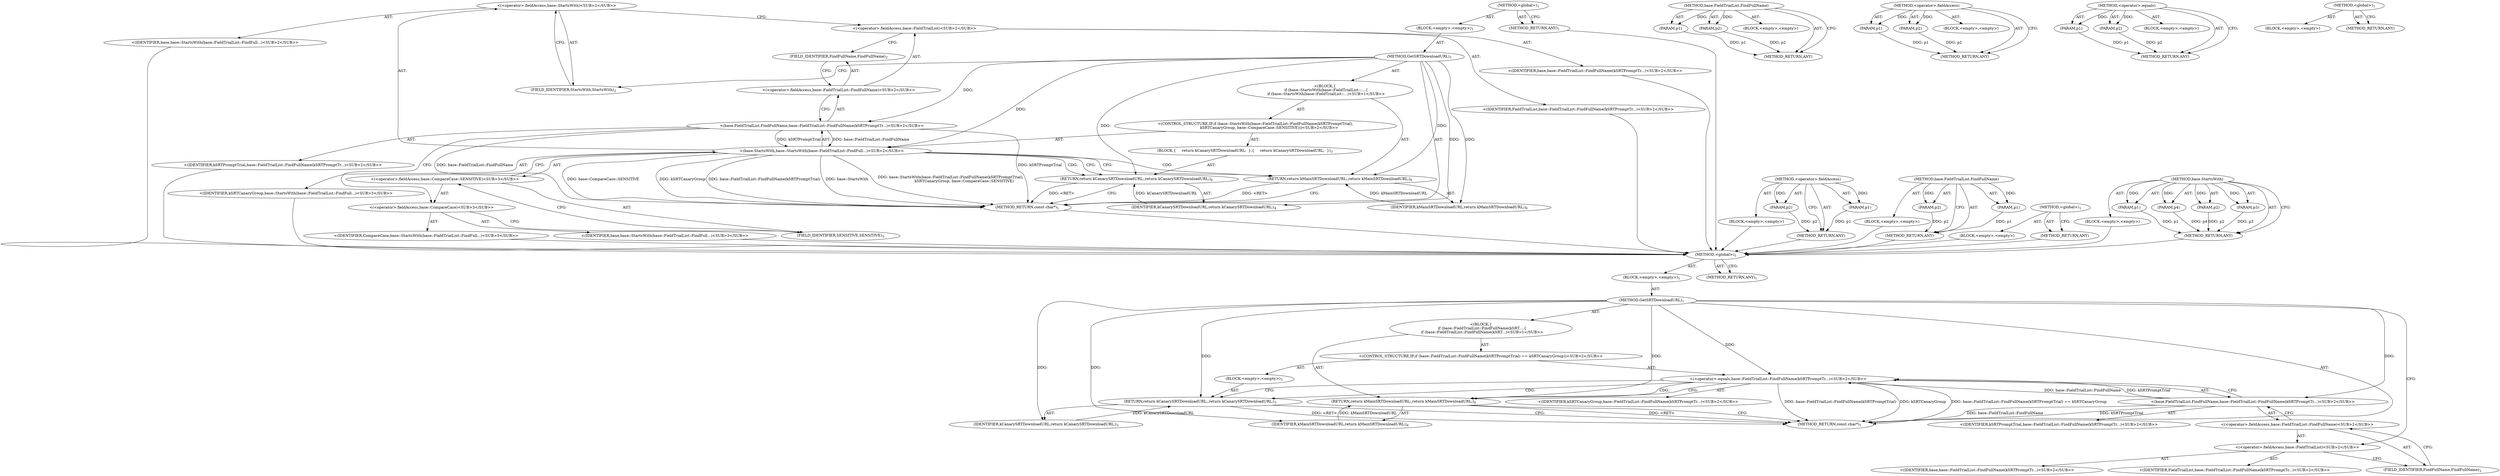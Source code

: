 digraph "&lt;global&gt;" {
vulnerable_6 [label=<(METHOD,&lt;global&gt;)<SUB>1</SUB>>];
vulnerable_7 [label=<(BLOCK,&lt;empty&gt;,&lt;empty&gt;)<SUB>1</SUB>>];
vulnerable_8 [label=<(METHOD,GetSRTDownloadURL)<SUB>1</SUB>>];
vulnerable_9 [label="<(BLOCK,{
  if (base::FieldTrialList::FindFullName(kSRT...,{
  if (base::FieldTrialList::FindFullName(kSRT...)<SUB>1</SUB>>"];
vulnerable_10 [label="<(CONTROL_STRUCTURE,IF,if (base::FieldTrialList::FindFullName(kSRTPromptTrial) == kSRTCanaryGroup))<SUB>2</SUB>>"];
vulnerable_11 [label="<(&lt;operator&gt;.equals,base::FieldTrialList::FindFullName(kSRTPromptTr...)<SUB>2</SUB>>"];
vulnerable_12 [label="<(base.FieldTrialList.FindFullName,base::FieldTrialList::FindFullName(kSRTPromptTr...)<SUB>2</SUB>>"];
vulnerable_13 [label="<(&lt;operator&gt;.fieldAccess,base::FieldTrialList::FindFullName)<SUB>2</SUB>>"];
vulnerable_14 [label="<(&lt;operator&gt;.fieldAccess,base::FieldTrialList)<SUB>2</SUB>>"];
vulnerable_15 [label="<(IDENTIFIER,base,base::FieldTrialList::FindFullName(kSRTPromptTr...)<SUB>2</SUB>>"];
vulnerable_16 [label="<(IDENTIFIER,FieldTrialList,base::FieldTrialList::FindFullName(kSRTPromptTr...)<SUB>2</SUB>>"];
vulnerable_17 [label=<(FIELD_IDENTIFIER,FindFullName,FindFullName)<SUB>2</SUB>>];
vulnerable_18 [label="<(IDENTIFIER,kSRTPromptTrial,base::FieldTrialList::FindFullName(kSRTPromptTr...)<SUB>2</SUB>>"];
vulnerable_19 [label="<(IDENTIFIER,kSRTCanaryGroup,base::FieldTrialList::FindFullName(kSRTPromptTr...)<SUB>2</SUB>>"];
vulnerable_20 [label=<(BLOCK,&lt;empty&gt;,&lt;empty&gt;)<SUB>3</SUB>>];
vulnerable_21 [label=<(RETURN,return kCanarySRTDownloadURL;,return kCanarySRTDownloadURL;)<SUB>3</SUB>>];
vulnerable_22 [label=<(IDENTIFIER,kCanarySRTDownloadURL,return kCanarySRTDownloadURL;)<SUB>3</SUB>>];
vulnerable_23 [label=<(RETURN,return kMainSRTDownloadURL;,return kMainSRTDownloadURL;)<SUB>4</SUB>>];
vulnerable_24 [label=<(IDENTIFIER,kMainSRTDownloadURL,return kMainSRTDownloadURL;)<SUB>4</SUB>>];
vulnerable_25 [label=<(METHOD_RETURN,const char*)<SUB>1</SUB>>];
vulnerable_27 [label=<(METHOD_RETURN,ANY)<SUB>1</SUB>>];
vulnerable_49 [label=<(METHOD,base.FieldTrialList.FindFullName)>];
vulnerable_50 [label=<(PARAM,p1)>];
vulnerable_51 [label=<(PARAM,p2)>];
vulnerable_52 [label=<(BLOCK,&lt;empty&gt;,&lt;empty&gt;)>];
vulnerable_53 [label=<(METHOD_RETURN,ANY)>];
vulnerable_54 [label=<(METHOD,&lt;operator&gt;.fieldAccess)>];
vulnerable_55 [label=<(PARAM,p1)>];
vulnerable_56 [label=<(PARAM,p2)>];
vulnerable_57 [label=<(BLOCK,&lt;empty&gt;,&lt;empty&gt;)>];
vulnerable_58 [label=<(METHOD_RETURN,ANY)>];
vulnerable_44 [label=<(METHOD,&lt;operator&gt;.equals)>];
vulnerable_45 [label=<(PARAM,p1)>];
vulnerable_46 [label=<(PARAM,p2)>];
vulnerable_47 [label=<(BLOCK,&lt;empty&gt;,&lt;empty&gt;)>];
vulnerable_48 [label=<(METHOD_RETURN,ANY)>];
vulnerable_38 [label=<(METHOD,&lt;global&gt;)<SUB>1</SUB>>];
vulnerable_39 [label=<(BLOCK,&lt;empty&gt;,&lt;empty&gt;)>];
vulnerable_40 [label=<(METHOD_RETURN,ANY)>];
fixed_6 [label=<(METHOD,&lt;global&gt;)<SUB>1</SUB>>];
fixed_7 [label=<(BLOCK,&lt;empty&gt;,&lt;empty&gt;)<SUB>1</SUB>>];
fixed_8 [label=<(METHOD,GetSRTDownloadURL)<SUB>1</SUB>>];
fixed_9 [label="<(BLOCK,{
  if (base::StartsWith(base::FieldTrialList::...,{
  if (base::StartsWith(base::FieldTrialList::...)<SUB>1</SUB>>"];
fixed_10 [label="<(CONTROL_STRUCTURE,IF,if (base::StartsWith(base::FieldTrialList::FindFullName(kSRTPromptTrial),
                       kSRTCanaryGroup, base::CompareCase::SENSITIVE)))<SUB>2</SUB>>"];
fixed_11 [label="<(base.StartsWith,base::StartsWith(base::FieldTrialList::FindFull...)<SUB>2</SUB>>"];
fixed_12 [label="<(&lt;operator&gt;.fieldAccess,base::StartsWith)<SUB>2</SUB>>"];
fixed_13 [label="<(IDENTIFIER,base,base::StartsWith(base::FieldTrialList::FindFull...)<SUB>2</SUB>>"];
fixed_14 [label=<(FIELD_IDENTIFIER,StartsWith,StartsWith)<SUB>2</SUB>>];
fixed_15 [label="<(base.FieldTrialList.FindFullName,base::FieldTrialList::FindFullName(kSRTPromptTr...)<SUB>2</SUB>>"];
fixed_16 [label="<(&lt;operator&gt;.fieldAccess,base::FieldTrialList::FindFullName)<SUB>2</SUB>>"];
fixed_17 [label="<(&lt;operator&gt;.fieldAccess,base::FieldTrialList)<SUB>2</SUB>>"];
fixed_18 [label="<(IDENTIFIER,base,base::FieldTrialList::FindFullName(kSRTPromptTr...)<SUB>2</SUB>>"];
fixed_19 [label="<(IDENTIFIER,FieldTrialList,base::FieldTrialList::FindFullName(kSRTPromptTr...)<SUB>2</SUB>>"];
fixed_20 [label=<(FIELD_IDENTIFIER,FindFullName,FindFullName)<SUB>2</SUB>>];
fixed_21 [label="<(IDENTIFIER,kSRTPromptTrial,base::FieldTrialList::FindFullName(kSRTPromptTr...)<SUB>2</SUB>>"];
fixed_22 [label="<(IDENTIFIER,kSRTCanaryGroup,base::StartsWith(base::FieldTrialList::FindFull...)<SUB>3</SUB>>"];
fixed_23 [label="<(&lt;operator&gt;.fieldAccess,base::CompareCase::SENSITIVE)<SUB>3</SUB>>"];
fixed_24 [label="<(&lt;operator&gt;.fieldAccess,base::CompareCase)<SUB>3</SUB>>"];
fixed_25 [label="<(IDENTIFIER,base,base::StartsWith(base::FieldTrialList::FindFull...)<SUB>3</SUB>>"];
fixed_26 [label="<(IDENTIFIER,CompareCase,base::StartsWith(base::FieldTrialList::FindFull...)<SUB>3</SUB>>"];
fixed_27 [label=<(FIELD_IDENTIFIER,SENSITIVE,SENSITIVE)<SUB>3</SUB>>];
fixed_28 [label=<(BLOCK,{
     return kCanarySRTDownloadURL;
  },{
     return kCanarySRTDownloadURL;
  })<SUB>3</SUB>>];
fixed_29 [label=<(RETURN,return kCanarySRTDownloadURL;,return kCanarySRTDownloadURL;)<SUB>4</SUB>>];
fixed_30 [label=<(IDENTIFIER,kCanarySRTDownloadURL,return kCanarySRTDownloadURL;)<SUB>4</SUB>>];
fixed_31 [label=<(RETURN,return kMainSRTDownloadURL;,return kMainSRTDownloadURL;)<SUB>6</SUB>>];
fixed_32 [label=<(IDENTIFIER,kMainSRTDownloadURL,return kMainSRTDownloadURL;)<SUB>6</SUB>>];
fixed_33 [label=<(METHOD_RETURN,const char*)<SUB>1</SUB>>];
fixed_35 [label=<(METHOD_RETURN,ANY)<SUB>1</SUB>>];
fixed_63 [label=<(METHOD,&lt;operator&gt;.fieldAccess)>];
fixed_64 [label=<(PARAM,p1)>];
fixed_65 [label=<(PARAM,p2)>];
fixed_66 [label=<(BLOCK,&lt;empty&gt;,&lt;empty&gt;)>];
fixed_67 [label=<(METHOD_RETURN,ANY)>];
fixed_68 [label=<(METHOD,base.FieldTrialList.FindFullName)>];
fixed_69 [label=<(PARAM,p1)>];
fixed_70 [label=<(PARAM,p2)>];
fixed_71 [label=<(BLOCK,&lt;empty&gt;,&lt;empty&gt;)>];
fixed_72 [label=<(METHOD_RETURN,ANY)>];
fixed_56 [label=<(METHOD,base.StartsWith)>];
fixed_57 [label=<(PARAM,p1)>];
fixed_58 [label=<(PARAM,p2)>];
fixed_59 [label=<(PARAM,p3)>];
fixed_60 [label=<(PARAM,p4)>];
fixed_61 [label=<(BLOCK,&lt;empty&gt;,&lt;empty&gt;)>];
fixed_62 [label=<(METHOD_RETURN,ANY)>];
fixed_50 [label=<(METHOD,&lt;global&gt;)<SUB>1</SUB>>];
fixed_51 [label=<(BLOCK,&lt;empty&gt;,&lt;empty&gt;)>];
fixed_52 [label=<(METHOD_RETURN,ANY)>];
vulnerable_6 -> vulnerable_7  [key=0, label="AST: "];
vulnerable_6 -> vulnerable_27  [key=0, label="AST: "];
vulnerable_6 -> vulnerable_27  [key=1, label="CFG: "];
vulnerable_7 -> vulnerable_8  [key=0, label="AST: "];
vulnerable_8 -> vulnerable_9  [key=0, label="AST: "];
vulnerable_8 -> vulnerable_25  [key=0, label="AST: "];
vulnerable_8 -> vulnerable_14  [key=0, label="CFG: "];
vulnerable_8 -> vulnerable_23  [key=0, label="DDG: "];
vulnerable_8 -> vulnerable_24  [key=0, label="DDG: "];
vulnerable_8 -> vulnerable_11  [key=0, label="DDG: "];
vulnerable_8 -> vulnerable_21  [key=0, label="DDG: "];
vulnerable_8 -> vulnerable_12  [key=0, label="DDG: "];
vulnerable_8 -> vulnerable_22  [key=0, label="DDG: "];
vulnerable_9 -> vulnerable_10  [key=0, label="AST: "];
vulnerable_9 -> vulnerable_23  [key=0, label="AST: "];
vulnerable_10 -> vulnerable_11  [key=0, label="AST: "];
vulnerable_10 -> vulnerable_20  [key=0, label="AST: "];
vulnerable_11 -> vulnerable_12  [key=0, label="AST: "];
vulnerable_11 -> vulnerable_19  [key=0, label="AST: "];
vulnerable_11 -> vulnerable_21  [key=0, label="CFG: "];
vulnerable_11 -> vulnerable_21  [key=1, label="CDG: "];
vulnerable_11 -> vulnerable_23  [key=0, label="CFG: "];
vulnerable_11 -> vulnerable_23  [key=1, label="CDG: "];
vulnerable_11 -> vulnerable_25  [key=0, label="DDG: base::FieldTrialList::FindFullName(kSRTPromptTrial)"];
vulnerable_11 -> vulnerable_25  [key=1, label="DDG: base::FieldTrialList::FindFullName(kSRTPromptTrial) == kSRTCanaryGroup"];
vulnerable_11 -> vulnerable_25  [key=2, label="DDG: kSRTCanaryGroup"];
vulnerable_12 -> vulnerable_13  [key=0, label="AST: "];
vulnerable_12 -> vulnerable_18  [key=0, label="AST: "];
vulnerable_12 -> vulnerable_11  [key=0, label="CFG: "];
vulnerable_12 -> vulnerable_11  [key=1, label="DDG: base::FieldTrialList::FindFullName"];
vulnerable_12 -> vulnerable_11  [key=2, label="DDG: kSRTPromptTrial"];
vulnerable_12 -> vulnerable_25  [key=0, label="DDG: base::FieldTrialList::FindFullName"];
vulnerable_12 -> vulnerable_25  [key=1, label="DDG: kSRTPromptTrial"];
vulnerable_13 -> vulnerable_14  [key=0, label="AST: "];
vulnerable_13 -> vulnerable_17  [key=0, label="AST: "];
vulnerable_13 -> vulnerable_12  [key=0, label="CFG: "];
vulnerable_14 -> vulnerable_15  [key=0, label="AST: "];
vulnerable_14 -> vulnerable_16  [key=0, label="AST: "];
vulnerable_14 -> vulnerable_17  [key=0, label="CFG: "];
vulnerable_17 -> vulnerable_13  [key=0, label="CFG: "];
vulnerable_20 -> vulnerable_21  [key=0, label="AST: "];
vulnerable_21 -> vulnerable_22  [key=0, label="AST: "];
vulnerable_21 -> vulnerable_25  [key=0, label="CFG: "];
vulnerable_21 -> vulnerable_25  [key=1, label="DDG: &lt;RET&gt;"];
vulnerable_22 -> vulnerable_21  [key=0, label="DDG: kCanarySRTDownloadURL"];
vulnerable_23 -> vulnerable_24  [key=0, label="AST: "];
vulnerable_23 -> vulnerable_25  [key=0, label="CFG: "];
vulnerable_23 -> vulnerable_25  [key=1, label="DDG: &lt;RET&gt;"];
vulnerable_24 -> vulnerable_23  [key=0, label="DDG: kMainSRTDownloadURL"];
vulnerable_49 -> vulnerable_50  [key=0, label="AST: "];
vulnerable_49 -> vulnerable_50  [key=1, label="DDG: "];
vulnerable_49 -> vulnerable_52  [key=0, label="AST: "];
vulnerable_49 -> vulnerable_51  [key=0, label="AST: "];
vulnerable_49 -> vulnerable_51  [key=1, label="DDG: "];
vulnerable_49 -> vulnerable_53  [key=0, label="AST: "];
vulnerable_49 -> vulnerable_53  [key=1, label="CFG: "];
vulnerable_50 -> vulnerable_53  [key=0, label="DDG: p1"];
vulnerable_51 -> vulnerable_53  [key=0, label="DDG: p2"];
vulnerable_54 -> vulnerable_55  [key=0, label="AST: "];
vulnerable_54 -> vulnerable_55  [key=1, label="DDG: "];
vulnerable_54 -> vulnerable_57  [key=0, label="AST: "];
vulnerable_54 -> vulnerable_56  [key=0, label="AST: "];
vulnerable_54 -> vulnerable_56  [key=1, label="DDG: "];
vulnerable_54 -> vulnerable_58  [key=0, label="AST: "];
vulnerable_54 -> vulnerable_58  [key=1, label="CFG: "];
vulnerable_55 -> vulnerable_58  [key=0, label="DDG: p1"];
vulnerable_56 -> vulnerable_58  [key=0, label="DDG: p2"];
vulnerable_44 -> vulnerable_45  [key=0, label="AST: "];
vulnerable_44 -> vulnerable_45  [key=1, label="DDG: "];
vulnerable_44 -> vulnerable_47  [key=0, label="AST: "];
vulnerable_44 -> vulnerable_46  [key=0, label="AST: "];
vulnerable_44 -> vulnerable_46  [key=1, label="DDG: "];
vulnerable_44 -> vulnerable_48  [key=0, label="AST: "];
vulnerable_44 -> vulnerable_48  [key=1, label="CFG: "];
vulnerable_45 -> vulnerable_48  [key=0, label="DDG: p1"];
vulnerable_46 -> vulnerable_48  [key=0, label="DDG: p2"];
vulnerable_38 -> vulnerable_39  [key=0, label="AST: "];
vulnerable_38 -> vulnerable_40  [key=0, label="AST: "];
vulnerable_38 -> vulnerable_40  [key=1, label="CFG: "];
fixed_6 -> fixed_7  [key=0, label="AST: "];
fixed_6 -> fixed_35  [key=0, label="AST: "];
fixed_6 -> fixed_35  [key=1, label="CFG: "];
fixed_7 -> fixed_8  [key=0, label="AST: "];
fixed_8 -> fixed_9  [key=0, label="AST: "];
fixed_8 -> fixed_33  [key=0, label="AST: "];
fixed_8 -> fixed_14  [key=0, label="CFG: "];
fixed_8 -> fixed_31  [key=0, label="DDG: "];
fixed_8 -> fixed_32  [key=0, label="DDG: "];
fixed_8 -> fixed_11  [key=0, label="DDG: "];
fixed_8 -> fixed_29  [key=0, label="DDG: "];
fixed_8 -> fixed_15  [key=0, label="DDG: "];
fixed_8 -> fixed_30  [key=0, label="DDG: "];
fixed_9 -> fixed_10  [key=0, label="AST: "];
fixed_9 -> fixed_31  [key=0, label="AST: "];
fixed_10 -> fixed_11  [key=0, label="AST: "];
fixed_10 -> fixed_28  [key=0, label="AST: "];
fixed_11 -> fixed_12  [key=0, label="AST: "];
fixed_11 -> fixed_15  [key=0, label="AST: "];
fixed_11 -> fixed_22  [key=0, label="AST: "];
fixed_11 -> fixed_23  [key=0, label="AST: "];
fixed_11 -> fixed_29  [key=0, label="CFG: "];
fixed_11 -> fixed_29  [key=1, label="CDG: "];
fixed_11 -> fixed_31  [key=0, label="CFG: "];
fixed_11 -> fixed_31  [key=1, label="CDG: "];
fixed_11 -> fixed_33  [key=0, label="DDG: base::StartsWith"];
fixed_11 -> fixed_33  [key=1, label="DDG: base::FieldTrialList::FindFullName(kSRTPromptTrial)"];
fixed_11 -> fixed_33  [key=2, label="DDG: base::CompareCase::SENSITIVE"];
fixed_11 -> fixed_33  [key=3, label="DDG: base::StartsWith(base::FieldTrialList::FindFullName(kSRTPromptTrial),
                       kSRTCanaryGroup, base::CompareCase::SENSITIVE)"];
fixed_11 -> fixed_33  [key=4, label="DDG: kSRTCanaryGroup"];
fixed_12 -> fixed_13  [key=0, label="AST: "];
fixed_12 -> fixed_14  [key=0, label="AST: "];
fixed_12 -> fixed_17  [key=0, label="CFG: "];
fixed_13 -> vulnerable_6  [key=0];
fixed_14 -> fixed_12  [key=0, label="CFG: "];
fixed_15 -> fixed_16  [key=0, label="AST: "];
fixed_15 -> fixed_21  [key=0, label="AST: "];
fixed_15 -> fixed_24  [key=0, label="CFG: "];
fixed_15 -> fixed_33  [key=0, label="DDG: base::FieldTrialList::FindFullName"];
fixed_15 -> fixed_33  [key=1, label="DDG: kSRTPromptTrial"];
fixed_15 -> fixed_11  [key=0, label="DDG: base::FieldTrialList::FindFullName"];
fixed_15 -> fixed_11  [key=1, label="DDG: kSRTPromptTrial"];
fixed_16 -> fixed_17  [key=0, label="AST: "];
fixed_16 -> fixed_20  [key=0, label="AST: "];
fixed_16 -> fixed_15  [key=0, label="CFG: "];
fixed_17 -> fixed_18  [key=0, label="AST: "];
fixed_17 -> fixed_19  [key=0, label="AST: "];
fixed_17 -> fixed_20  [key=0, label="CFG: "];
fixed_18 -> vulnerable_6  [key=0];
fixed_19 -> vulnerable_6  [key=0];
fixed_20 -> fixed_16  [key=0, label="CFG: "];
fixed_21 -> vulnerable_6  [key=0];
fixed_22 -> vulnerable_6  [key=0];
fixed_23 -> fixed_24  [key=0, label="AST: "];
fixed_23 -> fixed_27  [key=0, label="AST: "];
fixed_23 -> fixed_11  [key=0, label="CFG: "];
fixed_24 -> fixed_25  [key=0, label="AST: "];
fixed_24 -> fixed_26  [key=0, label="AST: "];
fixed_24 -> fixed_27  [key=0, label="CFG: "];
fixed_25 -> vulnerable_6  [key=0];
fixed_26 -> vulnerable_6  [key=0];
fixed_27 -> fixed_23  [key=0, label="CFG: "];
fixed_28 -> fixed_29  [key=0, label="AST: "];
fixed_29 -> fixed_30  [key=0, label="AST: "];
fixed_29 -> fixed_33  [key=0, label="CFG: "];
fixed_29 -> fixed_33  [key=1, label="DDG: &lt;RET&gt;"];
fixed_30 -> fixed_29  [key=0, label="DDG: kCanarySRTDownloadURL"];
fixed_31 -> fixed_32  [key=0, label="AST: "];
fixed_31 -> fixed_33  [key=0, label="CFG: "];
fixed_31 -> fixed_33  [key=1, label="DDG: &lt;RET&gt;"];
fixed_32 -> fixed_31  [key=0, label="DDG: kMainSRTDownloadURL"];
fixed_33 -> vulnerable_6  [key=0];
fixed_35 -> vulnerable_6  [key=0];
fixed_63 -> fixed_64  [key=0, label="AST: "];
fixed_63 -> fixed_64  [key=1, label="DDG: "];
fixed_63 -> fixed_66  [key=0, label="AST: "];
fixed_63 -> fixed_65  [key=0, label="AST: "];
fixed_63 -> fixed_65  [key=1, label="DDG: "];
fixed_63 -> fixed_67  [key=0, label="AST: "];
fixed_63 -> fixed_67  [key=1, label="CFG: "];
fixed_64 -> fixed_67  [key=0, label="DDG: p1"];
fixed_65 -> fixed_67  [key=0, label="DDG: p2"];
fixed_66 -> vulnerable_6  [key=0];
fixed_67 -> vulnerable_6  [key=0];
fixed_68 -> fixed_69  [key=0, label="AST: "];
fixed_68 -> fixed_69  [key=1, label="DDG: "];
fixed_68 -> fixed_71  [key=0, label="AST: "];
fixed_68 -> fixed_70  [key=0, label="AST: "];
fixed_68 -> fixed_70  [key=1, label="DDG: "];
fixed_68 -> fixed_72  [key=0, label="AST: "];
fixed_68 -> fixed_72  [key=1, label="CFG: "];
fixed_69 -> fixed_72  [key=0, label="DDG: p1"];
fixed_70 -> fixed_72  [key=0, label="DDG: p2"];
fixed_71 -> vulnerable_6  [key=0];
fixed_72 -> vulnerable_6  [key=0];
fixed_56 -> fixed_57  [key=0, label="AST: "];
fixed_56 -> fixed_57  [key=1, label="DDG: "];
fixed_56 -> fixed_61  [key=0, label="AST: "];
fixed_56 -> fixed_58  [key=0, label="AST: "];
fixed_56 -> fixed_58  [key=1, label="DDG: "];
fixed_56 -> fixed_62  [key=0, label="AST: "];
fixed_56 -> fixed_62  [key=1, label="CFG: "];
fixed_56 -> fixed_59  [key=0, label="AST: "];
fixed_56 -> fixed_59  [key=1, label="DDG: "];
fixed_56 -> fixed_60  [key=0, label="AST: "];
fixed_56 -> fixed_60  [key=1, label="DDG: "];
fixed_57 -> fixed_62  [key=0, label="DDG: p1"];
fixed_58 -> fixed_62  [key=0, label="DDG: p2"];
fixed_59 -> fixed_62  [key=0, label="DDG: p3"];
fixed_60 -> fixed_62  [key=0, label="DDG: p4"];
fixed_61 -> vulnerable_6  [key=0];
fixed_62 -> vulnerable_6  [key=0];
fixed_50 -> fixed_51  [key=0, label="AST: "];
fixed_50 -> fixed_52  [key=0, label="AST: "];
fixed_50 -> fixed_52  [key=1, label="CFG: "];
fixed_51 -> vulnerable_6  [key=0];
fixed_52 -> vulnerable_6  [key=0];
}
